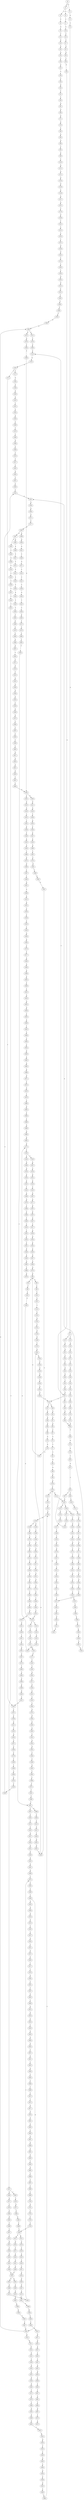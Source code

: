strict digraph  {
	S0 -> S1 [ label = G ];
	S0 -> S2 [ label = C ];
	S1 -> S3 [ label = A ];
	S1 -> S4 [ label = C ];
	S2 -> S5 [ label = G ];
	S3 -> S6 [ label = C ];
	S4 -> S7 [ label = C ];
	S5 -> S8 [ label = C ];
	S6 -> S9 [ label = G ];
	S7 -> S10 [ label = G ];
	S8 -> S11 [ label = G ];
	S9 -> S12 [ label = T ];
	S10 -> S13 [ label = C ];
	S11 -> S14 [ label = C ];
	S11 -> S15 [ label = T ];
	S12 -> S16 [ label = G ];
	S13 -> S17 [ label = C ];
	S14 -> S18 [ label = A ];
	S15 -> S19 [ label = A ];
	S16 -> S20 [ label = G ];
	S17 -> S21 [ label = G ];
	S18 -> S22 [ label = G ];
	S19 -> S23 [ label = G ];
	S20 -> S24 [ label = G ];
	S21 -> S25 [ label = G ];
	S22 -> S26 [ label = C ];
	S23 -> S27 [ label = C ];
	S24 -> S28 [ label = T ];
	S25 -> S29 [ label = T ];
	S26 -> S30 [ label = C ];
	S27 -> S31 [ label = C ];
	S28 -> S32 [ label = A ];
	S29 -> S33 [ label = G ];
	S30 -> S34 [ label = G ];
	S31 -> S35 [ label = G ];
	S32 -> S36 [ label = C ];
	S33 -> S37 [ label = G ];
	S34 -> S38 [ label = G ];
	S35 -> S39 [ label = C ];
	S36 -> S40 [ label = T ];
	S37 -> S41 [ label = T ];
	S37 -> S42 [ label = A ];
	S38 -> S43 [ label = T ];
	S39 -> S44 [ label = T ];
	S40 -> S45 [ label = A ];
	S41 -> S46 [ label = G ];
	S41 -> S47 [ label = T ];
	S42 -> S48 [ label = A ];
	S43 -> S49 [ label = G ];
	S44 -> S50 [ label = G ];
	S45 -> S51 [ label = T ];
	S46 -> S52 [ label = G ];
	S47 -> S53 [ label = A ];
	S48 -> S54 [ label = G ];
	S49 -> S37 [ label = G ];
	S50 -> S55 [ label = G ];
	S51 -> S56 [ label = T ];
	S52 -> S57 [ label = A ];
	S53 -> S58 [ label = G ];
	S54 -> S59 [ label = A ];
	S55 -> S60 [ label = A ];
	S56 -> S61 [ label = G ];
	S57 -> S62 [ label = A ];
	S58 -> S63 [ label = A ];
	S59 -> S64 [ label = A ];
	S60 -> S65 [ label = A ];
	S61 -> S66 [ label = G ];
	S62 -> S67 [ label = C ];
	S63 -> S68 [ label = A ];
	S64 -> S69 [ label = C ];
	S65 -> S70 [ label = G ];
	S66 -> S71 [ label = A ];
	S67 -> S72 [ label = C ];
	S68 -> S73 [ label = G ];
	S69 -> S74 [ label = G ];
	S70 -> S75 [ label = A ];
	S71 -> S76 [ label = A ];
	S72 -> S77 [ label = T ];
	S73 -> S78 [ label = G ];
	S74 -> S79 [ label = G ];
	S75 -> S64 [ label = A ];
	S76 -> S80 [ label = C ];
	S77 -> S81 [ label = C ];
	S78 -> S82 [ label = G ];
	S79 -> S83 [ label = C ];
	S80 -> S84 [ label = G ];
	S81 -> S85 [ label = G ];
	S82 -> S86 [ label = G ];
	S83 -> S87 [ label = A ];
	S84 -> S88 [ label = G ];
	S85 -> S89 [ label = G ];
	S86 -> S90 [ label = T ];
	S86 -> S91 [ label = G ];
	S87 -> S92 [ label = C ];
	S88 -> S93 [ label = T ];
	S89 -> S94 [ label = C ];
	S90 -> S95 [ label = C ];
	S91 -> S96 [ label = T ];
	S92 -> S97 [ label = C ];
	S92 -> S98 [ label = T ];
	S93 -> S99 [ label = A ];
	S94 -> S100 [ label = A ];
	S95 -> S101 [ label = T ];
	S96 -> S102 [ label = C ];
	S97 -> S103 [ label = G ];
	S98 -> S104 [ label = G ];
	S99 -> S105 [ label = C ];
	S100 -> S106 [ label = C ];
	S101 -> S107 [ label = C ];
	S102 -> S108 [ label = C ];
	S103 -> S109 [ label = A ];
	S103 -> S110 [ label = G ];
	S104 -> S111 [ label = G ];
	S105 -> S112 [ label = G ];
	S106 -> S113 [ label = G ];
	S106 -> S114 [ label = C ];
	S107 -> S115 [ label = T ];
	S108 -> S116 [ label = G ];
	S109 -> S117 [ label = G ];
	S109 -> S118 [ label = A ];
	S110 -> S119 [ label = G ];
	S111 -> S120 [ label = G ];
	S112 -> S121 [ label = A ];
	S113 -> S122 [ label = C ];
	S114 -> S103 [ label = G ];
	S115 -> S123 [ label = C ];
	S116 -> S124 [ label = C ];
	S116 -> S125 [ label = T ];
	S117 -> S126 [ label = T ];
	S118 -> S127 [ label = T ];
	S119 -> S128 [ label = A ];
	S120 -> S129 [ label = A ];
	S121 -> S130 [ label = A ];
	S122 -> S131 [ label = G ];
	S123 -> S132 [ label = G ];
	S124 -> S133 [ label = C ];
	S125 -> S134 [ label = C ];
	S126 -> S135 [ label = C ];
	S127 -> S136 [ label = G ];
	S128 -> S137 [ label = A ];
	S129 -> S138 [ label = A ];
	S130 -> S139 [ label = G ];
	S131 -> S140 [ label = C ];
	S132 -> S141 [ label = T ];
	S133 -> S142 [ label = G ];
	S134 -> S143 [ label = G ];
	S135 -> S144 [ label = C ];
	S136 -> S145 [ label = T ];
	S137 -> S146 [ label = T ];
	S138 -> S147 [ label = C ];
	S139 -> S148 [ label = A ];
	S140 -> S149 [ label = G ];
	S141 -> S150 [ label = G ];
	S142 -> S151 [ label = G ];
	S143 -> S152 [ label = G ];
	S144 -> S153 [ label = A ];
	S145 -> S154 [ label = A ];
	S146 -> S155 [ label = T ];
	S147 -> S156 [ label = T ];
	S148 -> S157 [ label = A ];
	S149 -> S158 [ label = C ];
	S149 -> S159 [ label = G ];
	S150 -> S160 [ label = G ];
	S151 -> S161 [ label = A ];
	S152 -> S162 [ label = A ];
	S153 -> S163 [ label = G ];
	S154 -> S164 [ label = G ];
	S155 -> S165 [ label = G ];
	S156 -> S166 [ label = G ];
	S157 -> S167 [ label = G ];
	S158 -> S168 [ label = G ];
	S159 -> S169 [ label = C ];
	S160 -> S170 [ label = T ];
	S161 -> S171 [ label = A ];
	S162 -> S172 [ label = A ];
	S163 -> S173 [ label = T ];
	S163 -> S174 [ label = C ];
	S164 -> S175 [ label = T ];
	S165 -> S176 [ label = A ];
	S166 -> S177 [ label = G ];
	S167 -> S178 [ label = T ];
	S168 -> S179 [ label = T ];
	S169 -> S180 [ label = T ];
	S170 -> S181 [ label = A ];
	S171 -> S182 [ label = C ];
	S172 -> S183 [ label = C ];
	S173 -> S184 [ label = A ];
	S174 -> S185 [ label = T ];
	S175 -> S186 [ label = T ];
	S176 -> S187 [ label = A ];
	S177 -> S188 [ label = A ];
	S178 -> S189 [ label = G ];
	S179 -> S190 [ label = C ];
	S180 -> S191 [ label = G ];
	S181 -> S192 [ label = C ];
	S182 -> S193 [ label = T ];
	S183 -> S194 [ label = A ];
	S183 -> S195 [ label = T ];
	S184 -> S196 [ label = G ];
	S185 -> S197 [ label = T ];
	S186 -> S198 [ label = T ];
	S187 -> S199 [ label = C ];
	S188 -> S200 [ label = C ];
	S189 -> S201 [ label = T ];
	S190 -> S202 [ label = G ];
	S191 -> S203 [ label = G ];
	S192 -> S204 [ label = C ];
	S193 -> S205 [ label = G ];
	S194 -> S206 [ label = G ];
	S195 -> S207 [ label = A ];
	S196 -> S208 [ label = G ];
	S197 -> S209 [ label = C ];
	S198 -> S210 [ label = C ];
	S199 -> S211 [ label = C ];
	S200 -> S212 [ label = C ];
	S201 -> S213 [ label = C ];
	S202 -> S214 [ label = A ];
	S203 -> S215 [ label = A ];
	S204 -> S216 [ label = G ];
	S205 -> S217 [ label = C ];
	S206 -> S218 [ label = G ];
	S207 -> S219 [ label = C ];
	S208 -> S220 [ label = G ];
	S209 -> S221 [ label = A ];
	S210 -> S222 [ label = A ];
	S211 -> S223 [ label = C ];
	S212 -> S224 [ label = C ];
	S213 -> S225 [ label = C ];
	S214 -> S226 [ label = C ];
	S215 -> S227 [ label = A ];
	S216 -> S228 [ label = G ];
	S217 -> S229 [ label = A ];
	S218 -> S230 [ label = A ];
	S219 -> S231 [ label = A ];
	S220 -> S232 [ label = T ];
	S221 -> S233 [ label = C ];
	S222 -> S234 [ label = C ];
	S223 -> S235 [ label = G ];
	S224 -> S236 [ label = G ];
	S225 -> S237 [ label = T ];
	S226 -> S238 [ label = G ];
	S227 -> S239 [ label = T ];
	S228 -> S240 [ label = T ];
	S229 -> S241 [ label = A ];
	S230 -> S242 [ label = A ];
	S231 -> S243 [ label = A ];
	S232 -> S244 [ label = C ];
	S233 -> S245 [ label = G ];
	S234 -> S246 [ label = T ];
	S235 -> S247 [ label = T ];
	S236 -> S248 [ label = T ];
	S237 -> S249 [ label = G ];
	S238 -> S250 [ label = C ];
	S239 -> S251 [ label = G ];
	S240 -> S252 [ label = G ];
	S241 -> S253 [ label = C ];
	S242 -> S254 [ label = T ];
	S243 -> S255 [ label = C ];
	S244 -> S256 [ label = A ];
	S245 -> S257 [ label = C ];
	S246 -> S258 [ label = C ];
	S247 -> S259 [ label = C ];
	S248 -> S260 [ label = C ];
	S249 -> S261 [ label = G ];
	S250 -> S262 [ label = G ];
	S251 -> S263 [ label = G ];
	S252 -> S264 [ label = G ];
	S253 -> S265 [ label = C ];
	S254 -> S266 [ label = A ];
	S255 -> S267 [ label = G ];
	S256 -> S268 [ label = C ];
	S257 -> S269 [ label = C ];
	S258 -> S270 [ label = C ];
	S259 -> S271 [ label = T ];
	S260 -> S271 [ label = T ];
	S261 -> S272 [ label = C ];
	S262 -> S273 [ label = C ];
	S263 -> S274 [ label = G ];
	S264 -> S41 [ label = T ];
	S265 -> S275 [ label = A ];
	S266 -> S276 [ label = G ];
	S267 -> S277 [ label = A ];
	S268 -> S278 [ label = T ];
	S269 -> S279 [ label = C ];
	S270 -> S280 [ label = T ];
	S271 -> S281 [ label = C ];
	S272 -> S282 [ label = C ];
	S273 -> S283 [ label = C ];
	S274 -> S284 [ label = G ];
	S275 -> S285 [ label = G ];
	S276 -> S286 [ label = T ];
	S277 -> S287 [ label = A ];
	S278 -> S288 [ label = C ];
	S279 -> S289 [ label = T ];
	S280 -> S290 [ label = T ];
	S281 -> S291 [ label = G ];
	S282 -> S292 [ label = T ];
	S283 -> S293 [ label = T ];
	S284 -> S294 [ label = T ];
	S285 -> S295 [ label = A ];
	S286 -> S296 [ label = C ];
	S287 -> S297 [ label = A ];
	S288 -> S298 [ label = G ];
	S289 -> S299 [ label = T ];
	S290 -> S300 [ label = T ];
	S291 -> S301 [ label = G ];
	S292 -> S302 [ label = G ];
	S293 -> S303 [ label = C ];
	S294 -> S304 [ label = C ];
	S295 -> S305 [ label = A ];
	S296 -> S306 [ label = T ];
	S297 -> S307 [ label = A ];
	S298 -> S308 [ label = C ];
	S299 -> S309 [ label = C ];
	S300 -> S310 [ label = C ];
	S301 -> S311 [ label = C ];
	S302 -> S312 [ label = G ];
	S303 -> S313 [ label = G ];
	S304 -> S314 [ label = C ];
	S305 -> S315 [ label = C ];
	S306 -> S316 [ label = C ];
	S307 -> S317 [ label = C ];
	S308 -> S318 [ label = T ];
	S309 -> S319 [ label = A ];
	S310 -> S320 [ label = A ];
	S311 -> S321 [ label = A ];
	S312 -> S322 [ label = G ];
	S313 -> S323 [ label = G ];
	S314 -> S116 [ label = G ];
	S315 -> S324 [ label = A ];
	S316 -> S325 [ label = T ];
	S317 -> S326 [ label = A ];
	S318 -> S327 [ label = T ];
	S319 -> S328 [ label = T ];
	S320 -> S329 [ label = T ];
	S321 -> S106 [ label = C ];
	S322 -> S330 [ label = T ];
	S323 -> S331 [ label = G ];
	S324 -> S332 [ label = G ];
	S325 -> S333 [ label = C ];
	S326 -> S334 [ label = G ];
	S327 -> S335 [ label = C ];
	S328 -> S336 [ label = C ];
	S329 -> S337 [ label = C ];
	S330 -> S338 [ label = C ];
	S331 -> S339 [ label = C ];
	S332 -> S340 [ label = C ];
	S333 -> S341 [ label = T ];
	S334 -> S342 [ label = A ];
	S335 -> S343 [ label = A ];
	S336 -> S344 [ label = C ];
	S337 -> S345 [ label = C ];
	S338 -> S346 [ label = C ];
	S339 -> S347 [ label = T ];
	S340 -> S348 [ label = C ];
	S341 -> S349 [ label = G ];
	S342 -> S350 [ label = A ];
	S343 -> S351 [ label = T ];
	S344 -> S352 [ label = A ];
	S345 -> S352 [ label = A ];
	S346 -> S353 [ label = C ];
	S347 -> S354 [ label = C ];
	S348 -> S355 [ label = G ];
	S349 -> S356 [ label = A ];
	S350 -> S357 [ label = G ];
	S351 -> S358 [ label = C ];
	S352 -> S359 [ label = G ];
	S353 -> S360 [ label = G ];
	S354 -> S361 [ label = A ];
	S355 -> S362 [ label = T ];
	S356 -> S363 [ label = G ];
	S357 -> S364 [ label = G ];
	S358 -> S344 [ label = C ];
	S359 -> S365 [ label = A ];
	S360 -> S366 [ label = A ];
	S361 -> S367 [ label = C ];
	S362 -> S368 [ label = C ];
	S363 -> S369 [ label = T ];
	S364 -> S370 [ label = G ];
	S365 -> S371 [ label = A ];
	S366 -> S372 [ label = G ];
	S366 -> S373 [ label = A ];
	S367 -> S374 [ label = G ];
	S368 -> S375 [ label = C ];
	S369 -> S376 [ label = A ];
	S370 -> S86 [ label = G ];
	S371 -> S377 [ label = C ];
	S372 -> S378 [ label = T ];
	S373 -> S379 [ label = G ];
	S374 -> S380 [ label = T ];
	S375 -> S381 [ label = T ];
	S377 -> S382 [ label = C ];
	S378 -> S383 [ label = C ];
	S379 -> S384 [ label = T ];
	S380 -> S385 [ label = C ];
	S381 -> S386 [ label = C ];
	S382 -> S387 [ label = A ];
	S382 -> S388 [ label = G ];
	S383 -> S144 [ label = C ];
	S384 -> S389 [ label = C ];
	S385 -> S390 [ label = C ];
	S386 -> S391 [ label = T ];
	S387 -> S392 [ label = G ];
	S387 -> S393 [ label = C ];
	S388 -> S394 [ label = G ];
	S389 -> S395 [ label = G ];
	S390 -> S396 [ label = A ];
	S391 -> S397 [ label = T ];
	S391 -> S398 [ label = G ];
	S392 -> S399 [ label = A ];
	S393 -> S400 [ label = C ];
	S394 -> S401 [ label = A ];
	S395 -> S402 [ label = C ];
	S395 -> S403 [ label = A ];
	S396 -> S404 [ label = G ];
	S397 -> S405 [ label = C ];
	S398 -> S406 [ label = T ];
	S399 -> S407 [ label = C ];
	S400 -> S408 [ label = A ];
	S401 -> S409 [ label = C ];
	S402 -> S410 [ label = G ];
	S403 -> S411 [ label = G ];
	S404 -> S412 [ label = C ];
	S405 -> S413 [ label = T ];
	S406 -> S414 [ label = C ];
	S407 -> S415 [ label = T ];
	S408 -> S416 [ label = C ];
	S409 -> S417 [ label = G ];
	S410 -> S418 [ label = G ];
	S411 -> S419 [ label = G ];
	S412 -> S185 [ label = T ];
	S413 -> S420 [ label = C ];
	S414 -> S421 [ label = G ];
	S415 -> S422 [ label = C ];
	S416 -> S423 [ label = C ];
	S417 -> S424 [ label = C ];
	S418 -> S425 [ label = C ];
	S419 -> S426 [ label = T ];
	S420 -> S427 [ label = G ];
	S421 -> S428 [ label = T ];
	S422 -> S429 [ label = C ];
	S423 -> S430 [ label = C ];
	S424 -> S431 [ label = C ];
	S425 -> S432 [ label = T ];
	S426 -> S433 [ label = A ];
	S427 -> S434 [ label = G ];
	S428 -> S435 [ label = G ];
	S429 -> S436 [ label = C ];
	S430 -> S437 [ label = C ];
	S431 -> S438 [ label = C ];
	S432 -> S439 [ label = A ];
	S433 -> S440 [ label = T ];
	S434 -> S441 [ label = A ];
	S435 -> S442 [ label = G ];
	S436 -> S443 [ label = A ];
	S437 -> S444 [ label = T ];
	S438 -> S445 [ label = A ];
	S439 -> S446 [ label = T ];
	S440 -> S447 [ label = A ];
	S441 -> S448 [ label = G ];
	S442 -> S449 [ label = T ];
	S443 -> S450 [ label = T ];
	S444 -> S451 [ label = T ];
	S445 -> S452 [ label = T ];
	S446 -> S453 [ label = A ];
	S447 -> S454 [ label = A ];
	S448 -> S455 [ label = A ];
	S449 -> S181 [ label = A ];
	S450 -> S456 [ label = C ];
	S451 -> S457 [ label = C ];
	S452 -> S458 [ label = C ];
	S453 -> S459 [ label = G ];
	S454 -> S460 [ label = G ];
	S455 -> S461 [ label = G ];
	S456 -> S462 [ label = T ];
	S457 -> S463 [ label = C ];
	S457 -> S464 [ label = G ];
	S458 -> S465 [ label = G ];
	S459 -> S466 [ label = T ];
	S460 -> S467 [ label = T ];
	S461 -> S468 [ label = G ];
	S462 -> S469 [ label = G ];
	S463 -> S470 [ label = T ];
	S464 -> S471 [ label = A ];
	S465 -> S472 [ label = T ];
	S466 -> S473 [ label = A ];
	S467 -> S474 [ label = C ];
	S468 -> S475 [ label = T ];
	S469 -> S476 [ label = C ];
	S470 -> S477 [ label = G ];
	S471 -> S478 [ label = T ];
	S472 -> S479 [ label = C ];
	S473 -> S480 [ label = G ];
	S474 -> S481 [ label = G ];
	S475 -> S482 [ label = C ];
	S476 -> S483 [ label = C ];
	S477 -> S484 [ label = T ];
	S478 -> S485 [ label = C ];
	S479 -> S486 [ label = C ];
	S480 -> S487 [ label = C ];
	S481 -> S488 [ label = T ];
	S482 -> S489 [ label = C ];
	S483 -> S490 [ label = A ];
	S484 -> S491 [ label = C ];
	S485 -> S492 [ label = G ];
	S486 -> S493 [ label = T ];
	S487 -> S494 [ label = C ];
	S488 -> S495 [ label = G ];
	S489 -> S496 [ label = C ];
	S490 -> S497 [ label = G ];
	S491 -> S498 [ label = C ];
	S492 -> S499 [ label = T ];
	S493 -> S500 [ label = C ];
	S494 -> S501 [ label = G ];
	S495 -> S502 [ label = G ];
	S496 -> S503 [ label = A ];
	S496 -> S504 [ label = G ];
	S497 -> S505 [ label = T ];
	S498 -> S506 [ label = T ];
	S499 -> S507 [ label = T ];
	S500 -> S391 [ label = T ];
	S501 -> S508 [ label = A ];
	S502 -> S449 [ label = T ];
	S503 -> S509 [ label = G ];
	S504 -> S510 [ label = G ];
	S504 -> S366 [ label = A ];
	S505 -> S511 [ label = C ];
	S506 -> S512 [ label = A ];
	S506 -> S513 [ label = T ];
	S507 -> S514 [ label = T ];
	S508 -> S515 [ label = A ];
	S509 -> S516 [ label = A ];
	S510 -> S517 [ label = A ];
	S511 -> S518 [ label = G ];
	S512 -> S519 [ label = C ];
	S513 -> S520 [ label = G ];
	S514 -> S521 [ label = G ];
	S515 -> S522 [ label = A ];
	S516 -> S523 [ label = G ];
	S517 -> S524 [ label = G ];
	S518 -> S525 [ label = T ];
	S519 -> S526 [ label = T ];
	S520 -> S527 [ label = T ];
	S521 -> S528 [ label = T ];
	S522 -> S529 [ label = C ];
	S523 -> S530 [ label = C ];
	S524 -> S531 [ label = G ];
	S525 -> S532 [ label = A ];
	S526 -> S533 [ label = A ];
	S527 -> S534 [ label = A ];
	S528 -> S535 [ label = A ];
	S529 -> S536 [ label = C ];
	S530 -> S537 [ label = C ];
	S531 -> S538 [ label = C ];
	S532 -> S539 [ label = A ];
	S533 -> S540 [ label = C ];
	S534 -> S541 [ label = G ];
	S535 -> S542 [ label = G ];
	S536 -> S543 [ label = C ];
	S537 -> S544 [ label = A ];
	S538 -> S545 [ label = G ];
	S539 -> S546 [ label = G ];
	S540 -> S547 [ label = C ];
	S541 -> S548 [ label = G ];
	S542 -> S549 [ label = G ];
	S543 -> S550 [ label = C ];
	S544 -> S551 [ label = C ];
	S545 -> S552 [ label = T ];
	S546 -> S553 [ label = A ];
	S547 -> S554 [ label = A ];
	S548 -> S555 [ label = A ];
	S549 -> S555 [ label = A ];
	S550 -> S556 [ label = G ];
	S551 -> S557 [ label = G ];
	S552 -> S558 [ label = G ];
	S553 -> S559 [ label = C ];
	S554 -> S560 [ label = G ];
	S555 -> S561 [ label = G ];
	S555 -> S562 [ label = A ];
	S556 -> S563 [ label = A ];
	S557 -> S564 [ label = G ];
	S558 -> S565 [ label = G ];
	S559 -> S566 [ label = G ];
	S560 -> S567 [ label = G ];
	S561 -> S568 [ label = A ];
	S562 -> S569 [ label = A ];
	S563 -> S570 [ label = C ];
	S564 -> S571 [ label = T ];
	S565 -> S572 [ label = T ];
	S566 -> S573 [ label = G ];
	S567 -> S574 [ label = A ];
	S568 -> S575 [ label = G ];
	S569 -> S576 [ label = G ];
	S570 -> S577 [ label = T ];
	S571 -> S578 [ label = T ];
	S572 -> S579 [ label = A ];
	S573 -> S580 [ label = C ];
	S574 -> S581 [ label = G ];
	S575 -> S582 [ label = G ];
	S576 -> S583 [ label = G ];
	S577 -> S584 [ label = A ];
	S578 -> S585 [ label = A ];
	S579 -> S586 [ label = T ];
	S580 -> S587 [ label = T ];
	S581 -> S588 [ label = A ];
	S582 -> S475 [ label = T ];
	S583 -> S589 [ label = T ];
	S584 -> S590 [ label = G ];
	S585 -> S591 [ label = C ];
	S586 -> S592 [ label = G ];
	S587 -> S593 [ label = C ];
	S588 -> S594 [ label = G ];
	S589 -> S595 [ label = C ];
	S590 -> S596 [ label = A ];
	S591 -> S597 [ label = T ];
	S592 -> S598 [ label = A ];
	S593 -> S599 [ label = T ];
	S594 -> S600 [ label = T ];
	S595 -> S601 [ label = C ];
	S596 -> S602 [ label = A ];
	S597 -> S603 [ label = G ];
	S598 -> S604 [ label = G ];
	S599 -> S605 [ label = C ];
	S600 -> S606 [ label = C ];
	S601 -> S607 [ label = C ];
	S602 -> S608 [ label = T ];
	S603 -> S609 [ label = C ];
	S604 -> S610 [ label = C ];
	S605 -> S611 [ label = G ];
	S606 -> S612 [ label = A ];
	S607 -> S504 [ label = G ];
	S608 -> S613 [ label = C ];
	S609 -> S614 [ label = A ];
	S610 -> S615 [ label = G ];
	S611 -> S616 [ label = A ];
	S612 -> S617 [ label = G ];
	S613 -> S618 [ label = G ];
	S614 -> S619 [ label = G ];
	S615 -> S620 [ label = G ];
	S616 -> S621 [ label = A ];
	S617 -> S622 [ label = G ];
	S618 -> S623 [ label = G ];
	S619 -> S624 [ label = A ];
	S620 -> S625 [ label = T ];
	S621 -> S626 [ label = G ];
	S622 -> S627 [ label = A ];
	S623 -> S628 [ label = G ];
	S624 -> S629 [ label = C ];
	S625 -> S630 [ label = C ];
	S626 -> S631 [ label = T ];
	S627 -> S632 [ label = C ];
	S628 -> S633 [ label = T ];
	S629 -> S634 [ label = G ];
	S630 -> S635 [ label = G ];
	S631 -> S636 [ label = C ];
	S632 -> S637 [ label = C ];
	S633 -> S638 [ label = A ];
	S634 -> S639 [ label = G ];
	S635 -> S640 [ label = C ];
	S636 -> S395 [ label = G ];
	S637 -> S641 [ label = A ];
	S638 -> S642 [ label = T ];
	S639 -> S643 [ label = A ];
	S640 -> S644 [ label = A ];
	S641 -> S645 [ label = G ];
	S642 -> S646 [ label = C ];
	S643 -> S647 [ label = C ];
	S644 -> S648 [ label = C ];
	S645 -> S649 [ label = T ];
	S646 -> S650 [ label = C ];
	S647 -> S651 [ label = A ];
	S648 -> S652 [ label = G ];
	S649 -> S653 [ label = C ];
	S650 -> S654 [ label = C ];
	S651 -> S655 [ label = C ];
	S652 -> S656 [ label = C ];
	S653 -> S657 [ label = T ];
	S654 -> S658 [ label = G ];
	S655 -> S659 [ label = A ];
	S656 -> S660 [ label = G ];
	S657 -> S661 [ label = C ];
	S658 -> S662 [ label = A ];
	S659 -> S663 [ label = C ];
	S660 -> S140 [ label = C ];
	S661 -> S664 [ label = T ];
	S662 -> S665 [ label = A ];
	S663 -> S666 [ label = C ];
	S664 -> S667 [ label = G ];
	S665 -> S668 [ label = A ];
	S666 -> S669 [ label = T ];
	S667 -> S670 [ label = T ];
	S668 -> S671 [ label = G ];
	S669 -> S672 [ label = C ];
	S670 -> S673 [ label = A ];
	S671 -> S674 [ label = T ];
	S672 -> S675 [ label = T ];
	S674 -> S676 [ label = G ];
	S675 -> S677 [ label = A ];
	S676 -> S678 [ label = T ];
	S677 -> S679 [ label = G ];
	S678 -> S680 [ label = C ];
	S679 -> S681 [ label = A ];
	S680 -> S682 [ label = G ];
	S681 -> S683 [ label = A ];
	S682 -> S684 [ label = T ];
	S683 -> S685 [ label = C ];
	S684 -> S686 [ label = C ];
	S685 -> S687 [ label = G ];
	S686 -> S688 [ label = G ];
	S687 -> S689 [ label = A ];
	S688 -> S690 [ label = G ];
	S689 -> S691 [ label = G ];
	S690 -> S692 [ label = A ];
	S691 -> S693 [ label = G ];
	S692 -> S172 [ label = A ];
	S693 -> S694 [ label = T ];
	S694 -> S695 [ label = G ];
	S695 -> S696 [ label = T ];
	S696 -> S697 [ label = C ];
	S697 -> S698 [ label = C ];
	S698 -> S699 [ label = C ];
	S699 -> S700 [ label = T ];
	S700 -> S701 [ label = G ];
	S701 -> S702 [ label = T ];
	S702 -> S703 [ label = C ];
	S703 -> S704 [ label = C ];
	S704 -> S506 [ label = T ];
}
